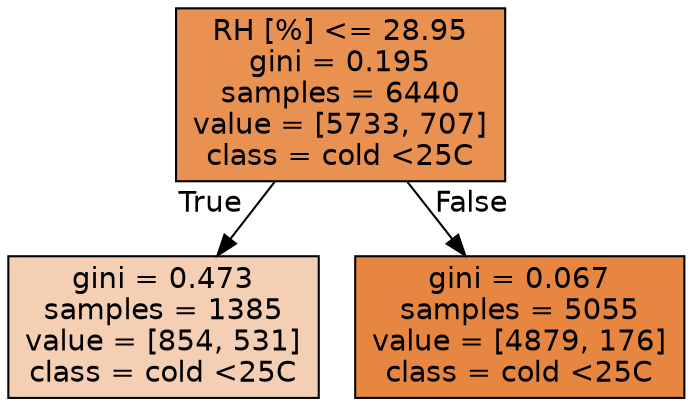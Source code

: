 digraph Tree {
node [shape=box, style="filled", color="black", fontname="helvetica"] ;
edge [fontname="helvetica"] ;
0 [label="RH [%] <= 28.95\ngini = 0.195\nsamples = 6440\nvalue = [5733, 707]\nclass = cold <25C", fillcolor="#e89151"] ;
1 [label="gini = 0.473\nsamples = 1385\nvalue = [854, 531]\nclass = cold <25C", fillcolor="#f5cfb4"] ;
0 -> 1 [labeldistance=2.5, labelangle=45, headlabel="True"] ;
2 [label="gini = 0.067\nsamples = 5055\nvalue = [4879, 176]\nclass = cold <25C", fillcolor="#e68640"] ;
0 -> 2 [labeldistance=2.5, labelangle=-45, headlabel="False"] ;
}